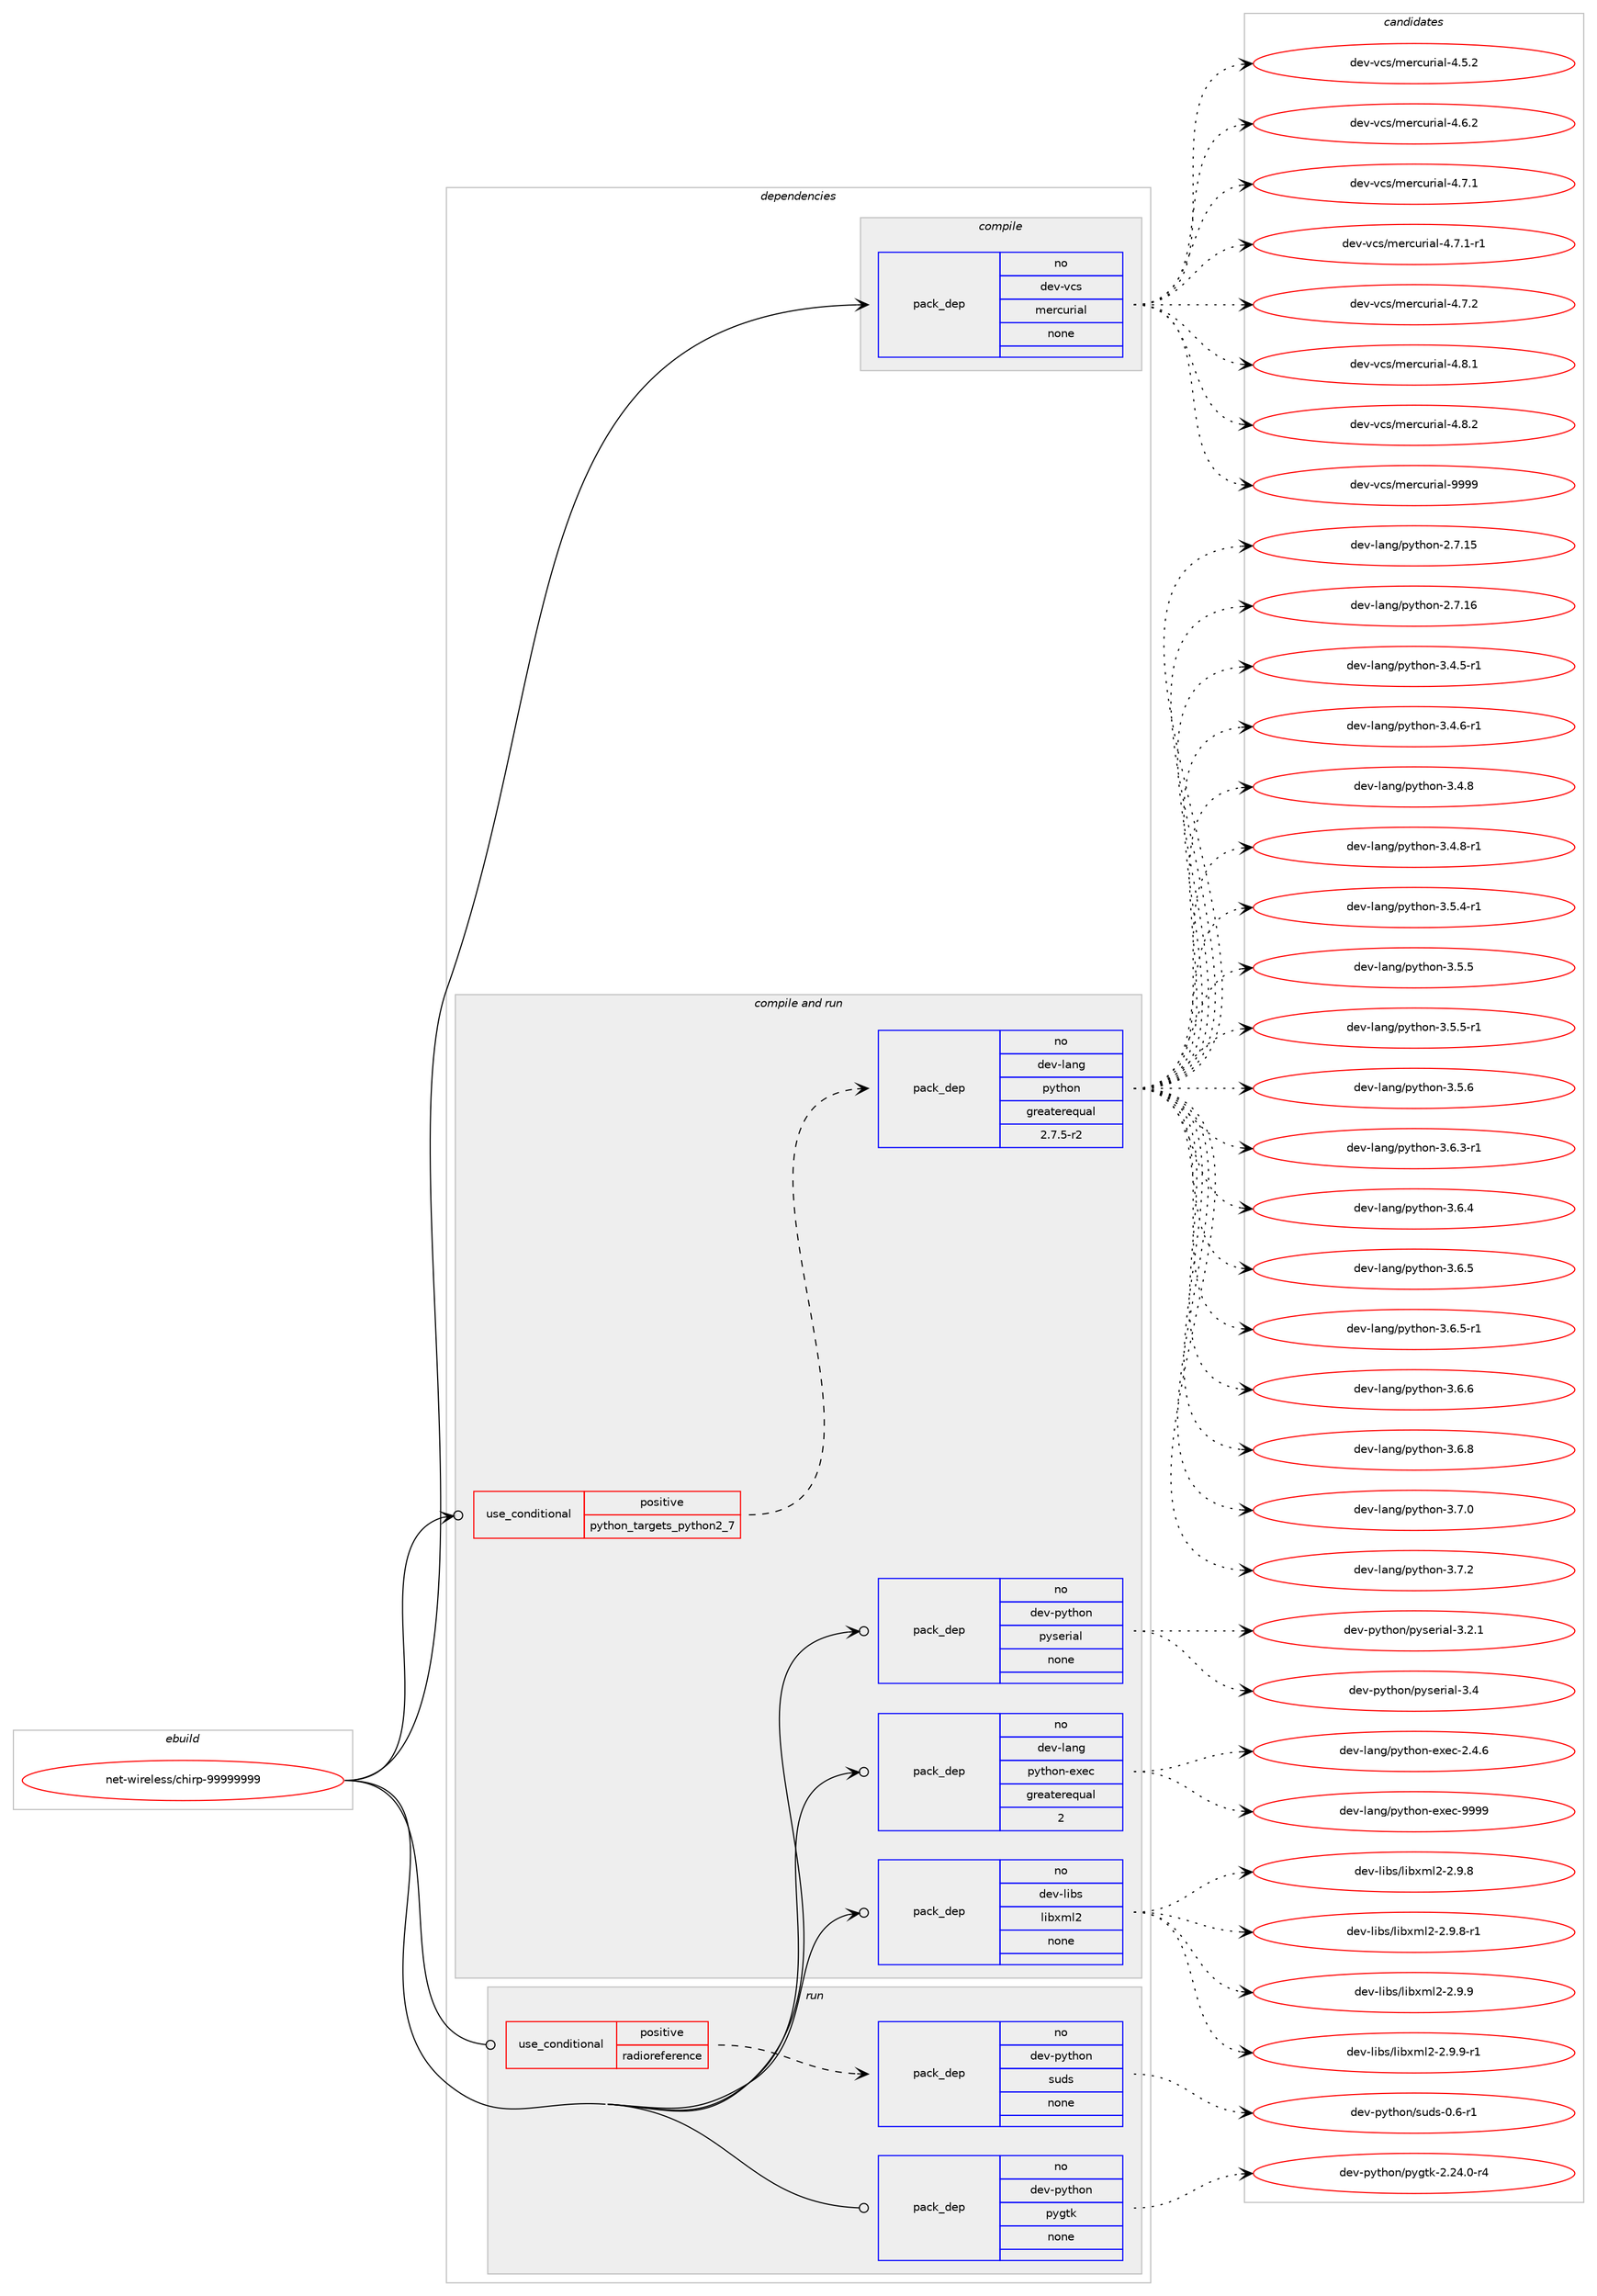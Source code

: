 digraph prolog {

# *************
# Graph options
# *************

newrank=true;
concentrate=true;
compound=true;
graph [rankdir=LR,fontname=Helvetica,fontsize=10,ranksep=1.5];#, ranksep=2.5, nodesep=0.2];
edge  [arrowhead=vee];
node  [fontname=Helvetica,fontsize=10];

# **********
# The ebuild
# **********

subgraph cluster_leftcol {
color=gray;
rank=same;
label=<<i>ebuild</i>>;
id [label="net-wireless/chirp-99999999", color=red, width=4, href="../net-wireless/chirp-99999999.svg"];
}

# ****************
# The dependencies
# ****************

subgraph cluster_midcol {
color=gray;
label=<<i>dependencies</i>>;
subgraph cluster_compile {
fillcolor="#eeeeee";
style=filled;
label=<<i>compile</i>>;
subgraph pack1201239 {
dependency1679910 [label=<<TABLE BORDER="0" CELLBORDER="1" CELLSPACING="0" CELLPADDING="4" WIDTH="220"><TR><TD ROWSPAN="6" CELLPADDING="30">pack_dep</TD></TR><TR><TD WIDTH="110">no</TD></TR><TR><TD>dev-vcs</TD></TR><TR><TD>mercurial</TD></TR><TR><TD>none</TD></TR><TR><TD></TD></TR></TABLE>>, shape=none, color=blue];
}
id:e -> dependency1679910:w [weight=20,style="solid",arrowhead="vee"];
}
subgraph cluster_compileandrun {
fillcolor="#eeeeee";
style=filled;
label=<<i>compile and run</i>>;
subgraph cond451176 {
dependency1679911 [label=<<TABLE BORDER="0" CELLBORDER="1" CELLSPACING="0" CELLPADDING="4"><TR><TD ROWSPAN="3" CELLPADDING="10">use_conditional</TD></TR><TR><TD>positive</TD></TR><TR><TD>python_targets_python2_7</TD></TR></TABLE>>, shape=none, color=red];
subgraph pack1201240 {
dependency1679912 [label=<<TABLE BORDER="0" CELLBORDER="1" CELLSPACING="0" CELLPADDING="4" WIDTH="220"><TR><TD ROWSPAN="6" CELLPADDING="30">pack_dep</TD></TR><TR><TD WIDTH="110">no</TD></TR><TR><TD>dev-lang</TD></TR><TR><TD>python</TD></TR><TR><TD>greaterequal</TD></TR><TR><TD>2.7.5-r2</TD></TR></TABLE>>, shape=none, color=blue];
}
dependency1679911:e -> dependency1679912:w [weight=20,style="dashed",arrowhead="vee"];
}
id:e -> dependency1679911:w [weight=20,style="solid",arrowhead="odotvee"];
subgraph pack1201241 {
dependency1679913 [label=<<TABLE BORDER="0" CELLBORDER="1" CELLSPACING="0" CELLPADDING="4" WIDTH="220"><TR><TD ROWSPAN="6" CELLPADDING="30">pack_dep</TD></TR><TR><TD WIDTH="110">no</TD></TR><TR><TD>dev-lang</TD></TR><TR><TD>python-exec</TD></TR><TR><TD>greaterequal</TD></TR><TR><TD>2</TD></TR></TABLE>>, shape=none, color=blue];
}
id:e -> dependency1679913:w [weight=20,style="solid",arrowhead="odotvee"];
subgraph pack1201242 {
dependency1679914 [label=<<TABLE BORDER="0" CELLBORDER="1" CELLSPACING="0" CELLPADDING="4" WIDTH="220"><TR><TD ROWSPAN="6" CELLPADDING="30">pack_dep</TD></TR><TR><TD WIDTH="110">no</TD></TR><TR><TD>dev-libs</TD></TR><TR><TD>libxml2</TD></TR><TR><TD>none</TD></TR><TR><TD></TD></TR></TABLE>>, shape=none, color=blue];
}
id:e -> dependency1679914:w [weight=20,style="solid",arrowhead="odotvee"];
subgraph pack1201243 {
dependency1679915 [label=<<TABLE BORDER="0" CELLBORDER="1" CELLSPACING="0" CELLPADDING="4" WIDTH="220"><TR><TD ROWSPAN="6" CELLPADDING="30">pack_dep</TD></TR><TR><TD WIDTH="110">no</TD></TR><TR><TD>dev-python</TD></TR><TR><TD>pyserial</TD></TR><TR><TD>none</TD></TR><TR><TD></TD></TR></TABLE>>, shape=none, color=blue];
}
id:e -> dependency1679915:w [weight=20,style="solid",arrowhead="odotvee"];
}
subgraph cluster_run {
fillcolor="#eeeeee";
style=filled;
label=<<i>run</i>>;
subgraph cond451177 {
dependency1679916 [label=<<TABLE BORDER="0" CELLBORDER="1" CELLSPACING="0" CELLPADDING="4"><TR><TD ROWSPAN="3" CELLPADDING="10">use_conditional</TD></TR><TR><TD>positive</TD></TR><TR><TD>radioreference</TD></TR></TABLE>>, shape=none, color=red];
subgraph pack1201244 {
dependency1679917 [label=<<TABLE BORDER="0" CELLBORDER="1" CELLSPACING="0" CELLPADDING="4" WIDTH="220"><TR><TD ROWSPAN="6" CELLPADDING="30">pack_dep</TD></TR><TR><TD WIDTH="110">no</TD></TR><TR><TD>dev-python</TD></TR><TR><TD>suds</TD></TR><TR><TD>none</TD></TR><TR><TD></TD></TR></TABLE>>, shape=none, color=blue];
}
dependency1679916:e -> dependency1679917:w [weight=20,style="dashed",arrowhead="vee"];
}
id:e -> dependency1679916:w [weight=20,style="solid",arrowhead="odot"];
subgraph pack1201245 {
dependency1679918 [label=<<TABLE BORDER="0" CELLBORDER="1" CELLSPACING="0" CELLPADDING="4" WIDTH="220"><TR><TD ROWSPAN="6" CELLPADDING="30">pack_dep</TD></TR><TR><TD WIDTH="110">no</TD></TR><TR><TD>dev-python</TD></TR><TR><TD>pygtk</TD></TR><TR><TD>none</TD></TR><TR><TD></TD></TR></TABLE>>, shape=none, color=blue];
}
id:e -> dependency1679918:w [weight=20,style="solid",arrowhead="odot"];
}
}

# **************
# The candidates
# **************

subgraph cluster_choices {
rank=same;
color=gray;
label=<<i>candidates</i>>;

subgraph choice1201239 {
color=black;
nodesep=1;
choice1001011184511899115471091011149911711410597108455246534650 [label="dev-vcs/mercurial-4.5.2", color=red, width=4,href="../dev-vcs/mercurial-4.5.2.svg"];
choice1001011184511899115471091011149911711410597108455246544650 [label="dev-vcs/mercurial-4.6.2", color=red, width=4,href="../dev-vcs/mercurial-4.6.2.svg"];
choice1001011184511899115471091011149911711410597108455246554649 [label="dev-vcs/mercurial-4.7.1", color=red, width=4,href="../dev-vcs/mercurial-4.7.1.svg"];
choice10010111845118991154710910111499117114105971084552465546494511449 [label="dev-vcs/mercurial-4.7.1-r1", color=red, width=4,href="../dev-vcs/mercurial-4.7.1-r1.svg"];
choice1001011184511899115471091011149911711410597108455246554650 [label="dev-vcs/mercurial-4.7.2", color=red, width=4,href="../dev-vcs/mercurial-4.7.2.svg"];
choice1001011184511899115471091011149911711410597108455246564649 [label="dev-vcs/mercurial-4.8.1", color=red, width=4,href="../dev-vcs/mercurial-4.8.1.svg"];
choice1001011184511899115471091011149911711410597108455246564650 [label="dev-vcs/mercurial-4.8.2", color=red, width=4,href="../dev-vcs/mercurial-4.8.2.svg"];
choice10010111845118991154710910111499117114105971084557575757 [label="dev-vcs/mercurial-9999", color=red, width=4,href="../dev-vcs/mercurial-9999.svg"];
dependency1679910:e -> choice1001011184511899115471091011149911711410597108455246534650:w [style=dotted,weight="100"];
dependency1679910:e -> choice1001011184511899115471091011149911711410597108455246544650:w [style=dotted,weight="100"];
dependency1679910:e -> choice1001011184511899115471091011149911711410597108455246554649:w [style=dotted,weight="100"];
dependency1679910:e -> choice10010111845118991154710910111499117114105971084552465546494511449:w [style=dotted,weight="100"];
dependency1679910:e -> choice1001011184511899115471091011149911711410597108455246554650:w [style=dotted,weight="100"];
dependency1679910:e -> choice1001011184511899115471091011149911711410597108455246564649:w [style=dotted,weight="100"];
dependency1679910:e -> choice1001011184511899115471091011149911711410597108455246564650:w [style=dotted,weight="100"];
dependency1679910:e -> choice10010111845118991154710910111499117114105971084557575757:w [style=dotted,weight="100"];
}
subgraph choice1201240 {
color=black;
nodesep=1;
choice10010111845108971101034711212111610411111045504655464953 [label="dev-lang/python-2.7.15", color=red, width=4,href="../dev-lang/python-2.7.15.svg"];
choice10010111845108971101034711212111610411111045504655464954 [label="dev-lang/python-2.7.16", color=red, width=4,href="../dev-lang/python-2.7.16.svg"];
choice1001011184510897110103471121211161041111104551465246534511449 [label="dev-lang/python-3.4.5-r1", color=red, width=4,href="../dev-lang/python-3.4.5-r1.svg"];
choice1001011184510897110103471121211161041111104551465246544511449 [label="dev-lang/python-3.4.6-r1", color=red, width=4,href="../dev-lang/python-3.4.6-r1.svg"];
choice100101118451089711010347112121116104111110455146524656 [label="dev-lang/python-3.4.8", color=red, width=4,href="../dev-lang/python-3.4.8.svg"];
choice1001011184510897110103471121211161041111104551465246564511449 [label="dev-lang/python-3.4.8-r1", color=red, width=4,href="../dev-lang/python-3.4.8-r1.svg"];
choice1001011184510897110103471121211161041111104551465346524511449 [label="dev-lang/python-3.5.4-r1", color=red, width=4,href="../dev-lang/python-3.5.4-r1.svg"];
choice100101118451089711010347112121116104111110455146534653 [label="dev-lang/python-3.5.5", color=red, width=4,href="../dev-lang/python-3.5.5.svg"];
choice1001011184510897110103471121211161041111104551465346534511449 [label="dev-lang/python-3.5.5-r1", color=red, width=4,href="../dev-lang/python-3.5.5-r1.svg"];
choice100101118451089711010347112121116104111110455146534654 [label="dev-lang/python-3.5.6", color=red, width=4,href="../dev-lang/python-3.5.6.svg"];
choice1001011184510897110103471121211161041111104551465446514511449 [label="dev-lang/python-3.6.3-r1", color=red, width=4,href="../dev-lang/python-3.6.3-r1.svg"];
choice100101118451089711010347112121116104111110455146544652 [label="dev-lang/python-3.6.4", color=red, width=4,href="../dev-lang/python-3.6.4.svg"];
choice100101118451089711010347112121116104111110455146544653 [label="dev-lang/python-3.6.5", color=red, width=4,href="../dev-lang/python-3.6.5.svg"];
choice1001011184510897110103471121211161041111104551465446534511449 [label="dev-lang/python-3.6.5-r1", color=red, width=4,href="../dev-lang/python-3.6.5-r1.svg"];
choice100101118451089711010347112121116104111110455146544654 [label="dev-lang/python-3.6.6", color=red, width=4,href="../dev-lang/python-3.6.6.svg"];
choice100101118451089711010347112121116104111110455146544656 [label="dev-lang/python-3.6.8", color=red, width=4,href="../dev-lang/python-3.6.8.svg"];
choice100101118451089711010347112121116104111110455146554648 [label="dev-lang/python-3.7.0", color=red, width=4,href="../dev-lang/python-3.7.0.svg"];
choice100101118451089711010347112121116104111110455146554650 [label="dev-lang/python-3.7.2", color=red, width=4,href="../dev-lang/python-3.7.2.svg"];
dependency1679912:e -> choice10010111845108971101034711212111610411111045504655464953:w [style=dotted,weight="100"];
dependency1679912:e -> choice10010111845108971101034711212111610411111045504655464954:w [style=dotted,weight="100"];
dependency1679912:e -> choice1001011184510897110103471121211161041111104551465246534511449:w [style=dotted,weight="100"];
dependency1679912:e -> choice1001011184510897110103471121211161041111104551465246544511449:w [style=dotted,weight="100"];
dependency1679912:e -> choice100101118451089711010347112121116104111110455146524656:w [style=dotted,weight="100"];
dependency1679912:e -> choice1001011184510897110103471121211161041111104551465246564511449:w [style=dotted,weight="100"];
dependency1679912:e -> choice1001011184510897110103471121211161041111104551465346524511449:w [style=dotted,weight="100"];
dependency1679912:e -> choice100101118451089711010347112121116104111110455146534653:w [style=dotted,weight="100"];
dependency1679912:e -> choice1001011184510897110103471121211161041111104551465346534511449:w [style=dotted,weight="100"];
dependency1679912:e -> choice100101118451089711010347112121116104111110455146534654:w [style=dotted,weight="100"];
dependency1679912:e -> choice1001011184510897110103471121211161041111104551465446514511449:w [style=dotted,weight="100"];
dependency1679912:e -> choice100101118451089711010347112121116104111110455146544652:w [style=dotted,weight="100"];
dependency1679912:e -> choice100101118451089711010347112121116104111110455146544653:w [style=dotted,weight="100"];
dependency1679912:e -> choice1001011184510897110103471121211161041111104551465446534511449:w [style=dotted,weight="100"];
dependency1679912:e -> choice100101118451089711010347112121116104111110455146544654:w [style=dotted,weight="100"];
dependency1679912:e -> choice100101118451089711010347112121116104111110455146544656:w [style=dotted,weight="100"];
dependency1679912:e -> choice100101118451089711010347112121116104111110455146554648:w [style=dotted,weight="100"];
dependency1679912:e -> choice100101118451089711010347112121116104111110455146554650:w [style=dotted,weight="100"];
}
subgraph choice1201241 {
color=black;
nodesep=1;
choice1001011184510897110103471121211161041111104510112010199455046524654 [label="dev-lang/python-exec-2.4.6", color=red, width=4,href="../dev-lang/python-exec-2.4.6.svg"];
choice10010111845108971101034711212111610411111045101120101994557575757 [label="dev-lang/python-exec-9999", color=red, width=4,href="../dev-lang/python-exec-9999.svg"];
dependency1679913:e -> choice1001011184510897110103471121211161041111104510112010199455046524654:w [style=dotted,weight="100"];
dependency1679913:e -> choice10010111845108971101034711212111610411111045101120101994557575757:w [style=dotted,weight="100"];
}
subgraph choice1201242 {
color=black;
nodesep=1;
choice1001011184510810598115471081059812010910850455046574656 [label="dev-libs/libxml2-2.9.8", color=red, width=4,href="../dev-libs/libxml2-2.9.8.svg"];
choice10010111845108105981154710810598120109108504550465746564511449 [label="dev-libs/libxml2-2.9.8-r1", color=red, width=4,href="../dev-libs/libxml2-2.9.8-r1.svg"];
choice1001011184510810598115471081059812010910850455046574657 [label="dev-libs/libxml2-2.9.9", color=red, width=4,href="../dev-libs/libxml2-2.9.9.svg"];
choice10010111845108105981154710810598120109108504550465746574511449 [label="dev-libs/libxml2-2.9.9-r1", color=red, width=4,href="../dev-libs/libxml2-2.9.9-r1.svg"];
dependency1679914:e -> choice1001011184510810598115471081059812010910850455046574656:w [style=dotted,weight="100"];
dependency1679914:e -> choice10010111845108105981154710810598120109108504550465746564511449:w [style=dotted,weight="100"];
dependency1679914:e -> choice1001011184510810598115471081059812010910850455046574657:w [style=dotted,weight="100"];
dependency1679914:e -> choice10010111845108105981154710810598120109108504550465746574511449:w [style=dotted,weight="100"];
}
subgraph choice1201243 {
color=black;
nodesep=1;
choice100101118451121211161041111104711212111510111410597108455146504649 [label="dev-python/pyserial-3.2.1", color=red, width=4,href="../dev-python/pyserial-3.2.1.svg"];
choice10010111845112121116104111110471121211151011141059710845514652 [label="dev-python/pyserial-3.4", color=red, width=4,href="../dev-python/pyserial-3.4.svg"];
dependency1679915:e -> choice100101118451121211161041111104711212111510111410597108455146504649:w [style=dotted,weight="100"];
dependency1679915:e -> choice10010111845112121116104111110471121211151011141059710845514652:w [style=dotted,weight="100"];
}
subgraph choice1201244 {
color=black;
nodesep=1;
choice1001011184511212111610411111047115117100115454846544511449 [label="dev-python/suds-0.6-r1", color=red, width=4,href="../dev-python/suds-0.6-r1.svg"];
dependency1679917:e -> choice1001011184511212111610411111047115117100115454846544511449:w [style=dotted,weight="100"];
}
subgraph choice1201245 {
color=black;
nodesep=1;
choice1001011184511212111610411111047112121103116107455046505246484511452 [label="dev-python/pygtk-2.24.0-r4", color=red, width=4,href="../dev-python/pygtk-2.24.0-r4.svg"];
dependency1679918:e -> choice1001011184511212111610411111047112121103116107455046505246484511452:w [style=dotted,weight="100"];
}
}

}

